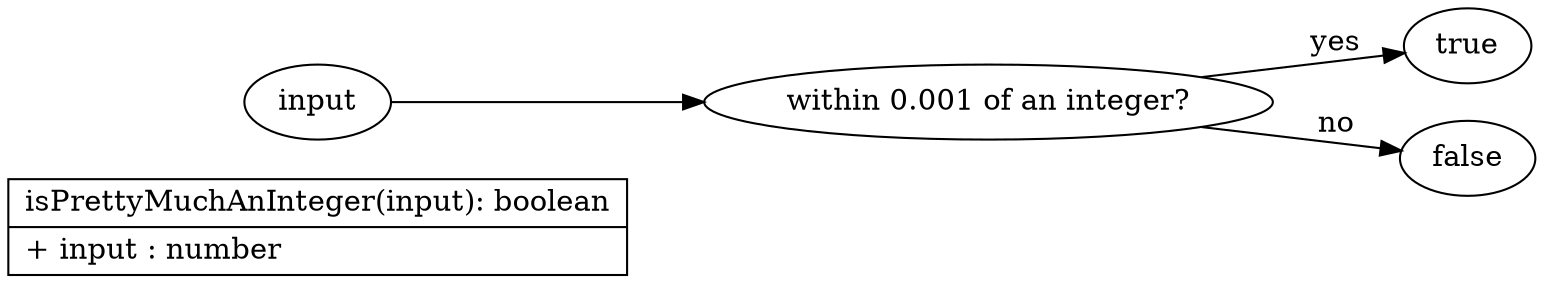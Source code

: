 digraph {
   rankdir="LR"
   this [
      shape="record"
      label="isPrettyMuchAnInteger(input): boolean|+ input : number\l"
   ]

   test [label="within 0.001 of an integer?"]
   input -> test
   test -> true [label=yes]
   test -> false [label=no]
}

